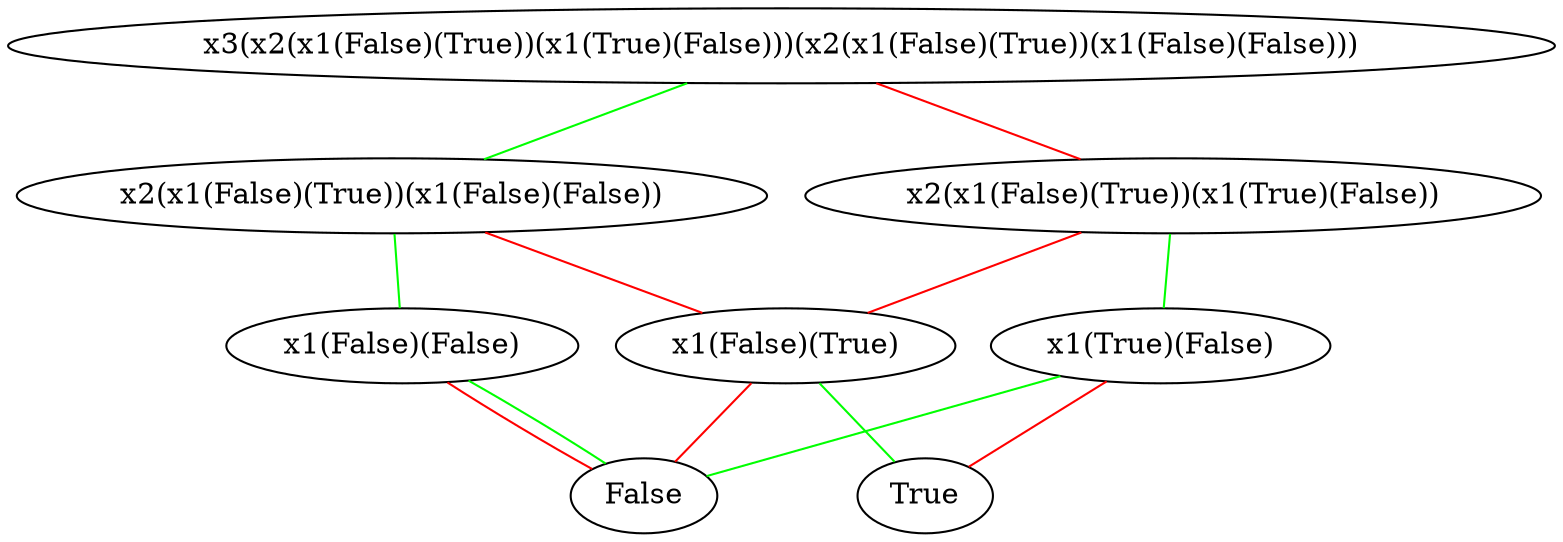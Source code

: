graph { "x3(x2(x1(False)(True))(x1(True)(False)))(x2(x1(False)(True))(x1(False)(False)))" -- "x2(x1(False)(True))(x1(True)(False))" [color = red] 
"x3(x2(x1(False)(True))(x1(True)(False)))(x2(x1(False)(True))(x1(False)(False)))" -- "x2(x1(False)(True))(x1(False)(False))" [color = green ] 
"x2(x1(False)(True))(x1(False)(False))" -- "x1(False)(True)" [color = red] 
"x2(x1(False)(True))(x1(False)(False))" -- "x1(False)(False)" [color = green ] 
"x1(False)(False)" -- "False" [color = red] 
"x1(False)(False)" -- "False" [color = green ] 
"x1(False)(True)" -- "False" [color = red] 
"x1(False)(True)" -- "True" [color = green ] 
"x2(x1(False)(True))(x1(True)(False))" -- "x1(False)(True)" [color = red] 
"x2(x1(False)(True))(x1(True)(False))" -- "x1(True)(False)" [color = green ] 
"x1(True)(False)" -- "True" [color = red] 
"x1(True)(False)" -- "False" [color = green ] 
}
